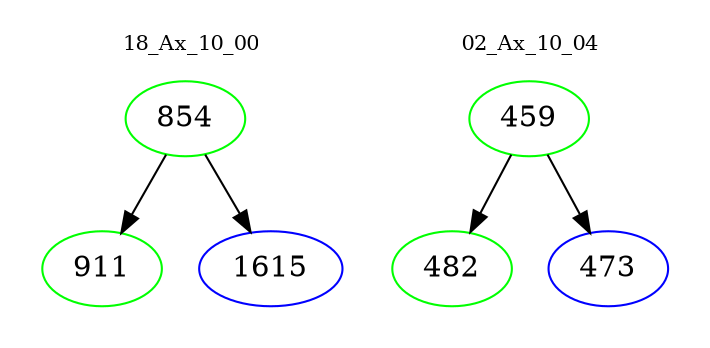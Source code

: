 digraph{
subgraph cluster_0 {
color = white
label = "18_Ax_10_00";
fontsize=10;
T0_854 [label="854", color="green"]
T0_854 -> T0_911 [color="black"]
T0_911 [label="911", color="green"]
T0_854 -> T0_1615 [color="black"]
T0_1615 [label="1615", color="blue"]
}
subgraph cluster_1 {
color = white
label = "02_Ax_10_04";
fontsize=10;
T1_459 [label="459", color="green"]
T1_459 -> T1_482 [color="black"]
T1_482 [label="482", color="green"]
T1_459 -> T1_473 [color="black"]
T1_473 [label="473", color="blue"]
}
}
